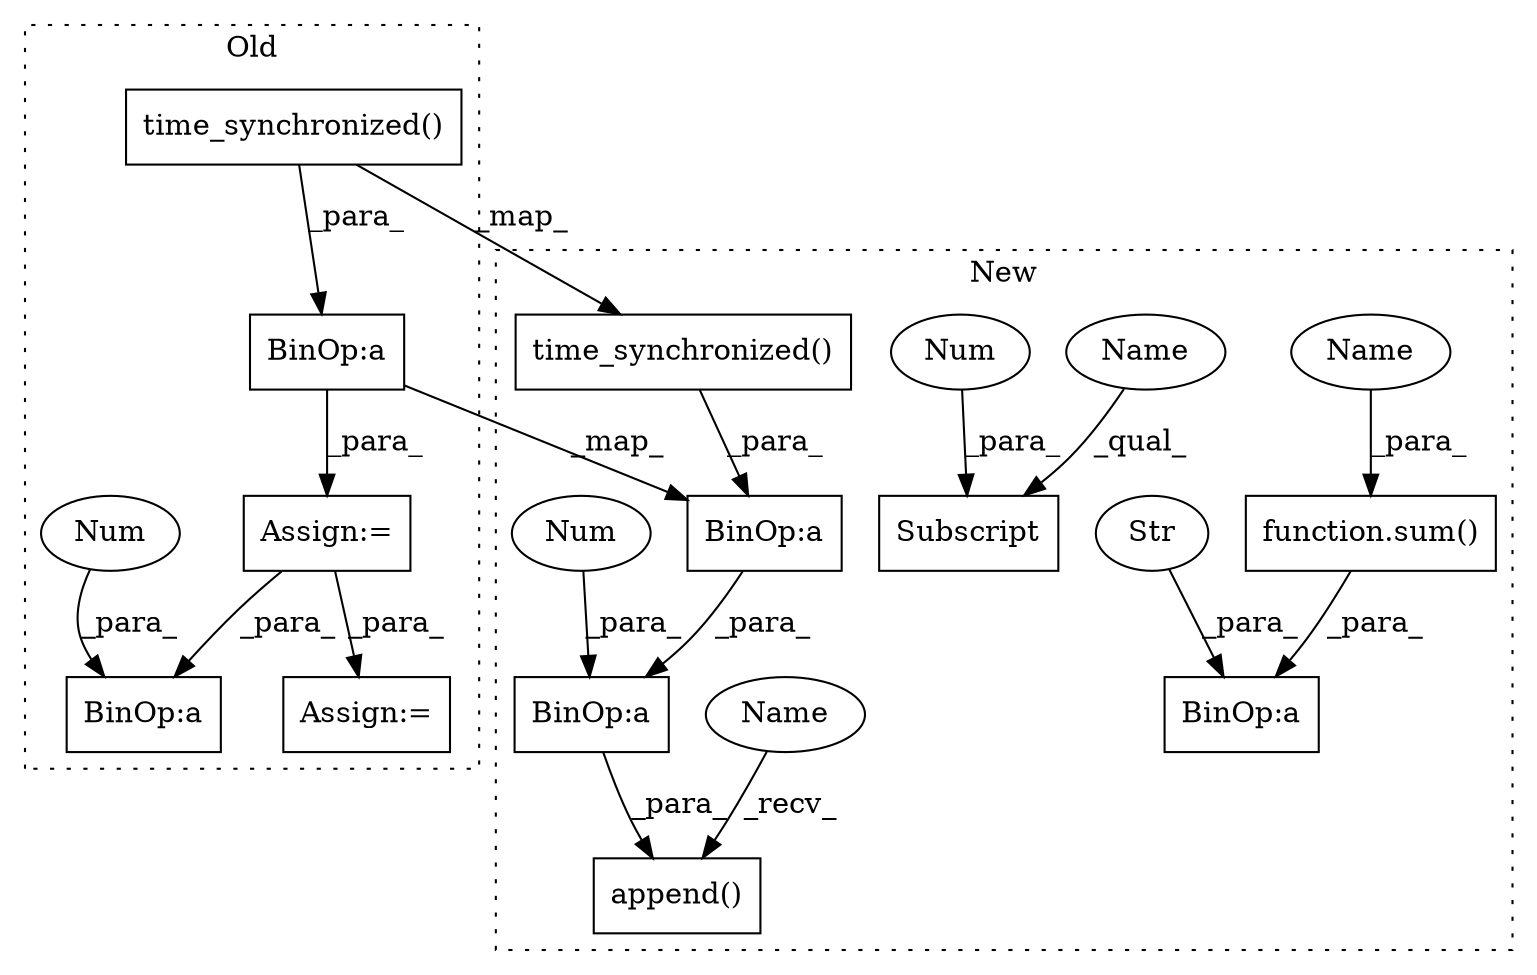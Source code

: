 digraph G {
subgraph cluster0 {
1 [label="time_synchronized()" a="75" s="3299" l="31" shape="box"];
4 [label="BinOp:a" a="82" s="3425" l="3" shape="box"];
7 [label="BinOp:a" a="82" s="3330" l="3" shape="box"];
9 [label="Num" a="76" s="3428" l="3" shape="ellipse"];
12 [label="Assign:=" a="68" s="3353" l="4" shape="box"];
13 [label="Assign:=" a="68" s="3296" l="3" shape="box"];
label = "Old";
style="dotted";
}
subgraph cluster1 {
2 [label="time_synchronized()" a="75" s="3343" l="31" shape="box"];
3 [label="BinOp:a" a="82" s="3379" l="3" shape="box"];
5 [label="append()" a="75" s="3332,3385" l="10,1" shape="box"];
6 [label="Subscript" a="63" s="3450,0" l="6,0" shape="box"];
8 [label="BinOp:a" a="82" s="3374" l="3" shape="box"];
10 [label="Num" a="76" s="3453" l="2" shape="ellipse"];
11 [label="Num" a="76" s="3382" l="3" shape="ellipse"];
14 [label="function.sum()" a="75" s="3621,3627" l="4,1" shape="box"];
15 [label="BinOp:a" a="82" s="3618" l="3" shape="box"];
16 [label="Str" a="66" s="3604" l="14" shape="ellipse"];
17 [label="Name" a="87" s="3332" l="2" shape="ellipse"];
18 [label="Name" a="87" s="3625" l="2" shape="ellipse"];
19 [label="Name" a="87" s="3450" l="2" shape="ellipse"];
label = "New";
style="dotted";
}
1 -> 2 [label="_map_"];
1 -> 7 [label="_para_"];
2 -> 8 [label="_para_"];
3 -> 5 [label="_para_"];
7 -> 8 [label="_map_"];
7 -> 13 [label="_para_"];
8 -> 3 [label="_para_"];
9 -> 4 [label="_para_"];
10 -> 6 [label="_para_"];
11 -> 3 [label="_para_"];
13 -> 4 [label="_para_"];
13 -> 12 [label="_para_"];
14 -> 15 [label="_para_"];
16 -> 15 [label="_para_"];
17 -> 5 [label="_recv_"];
18 -> 14 [label="_para_"];
19 -> 6 [label="_qual_"];
}